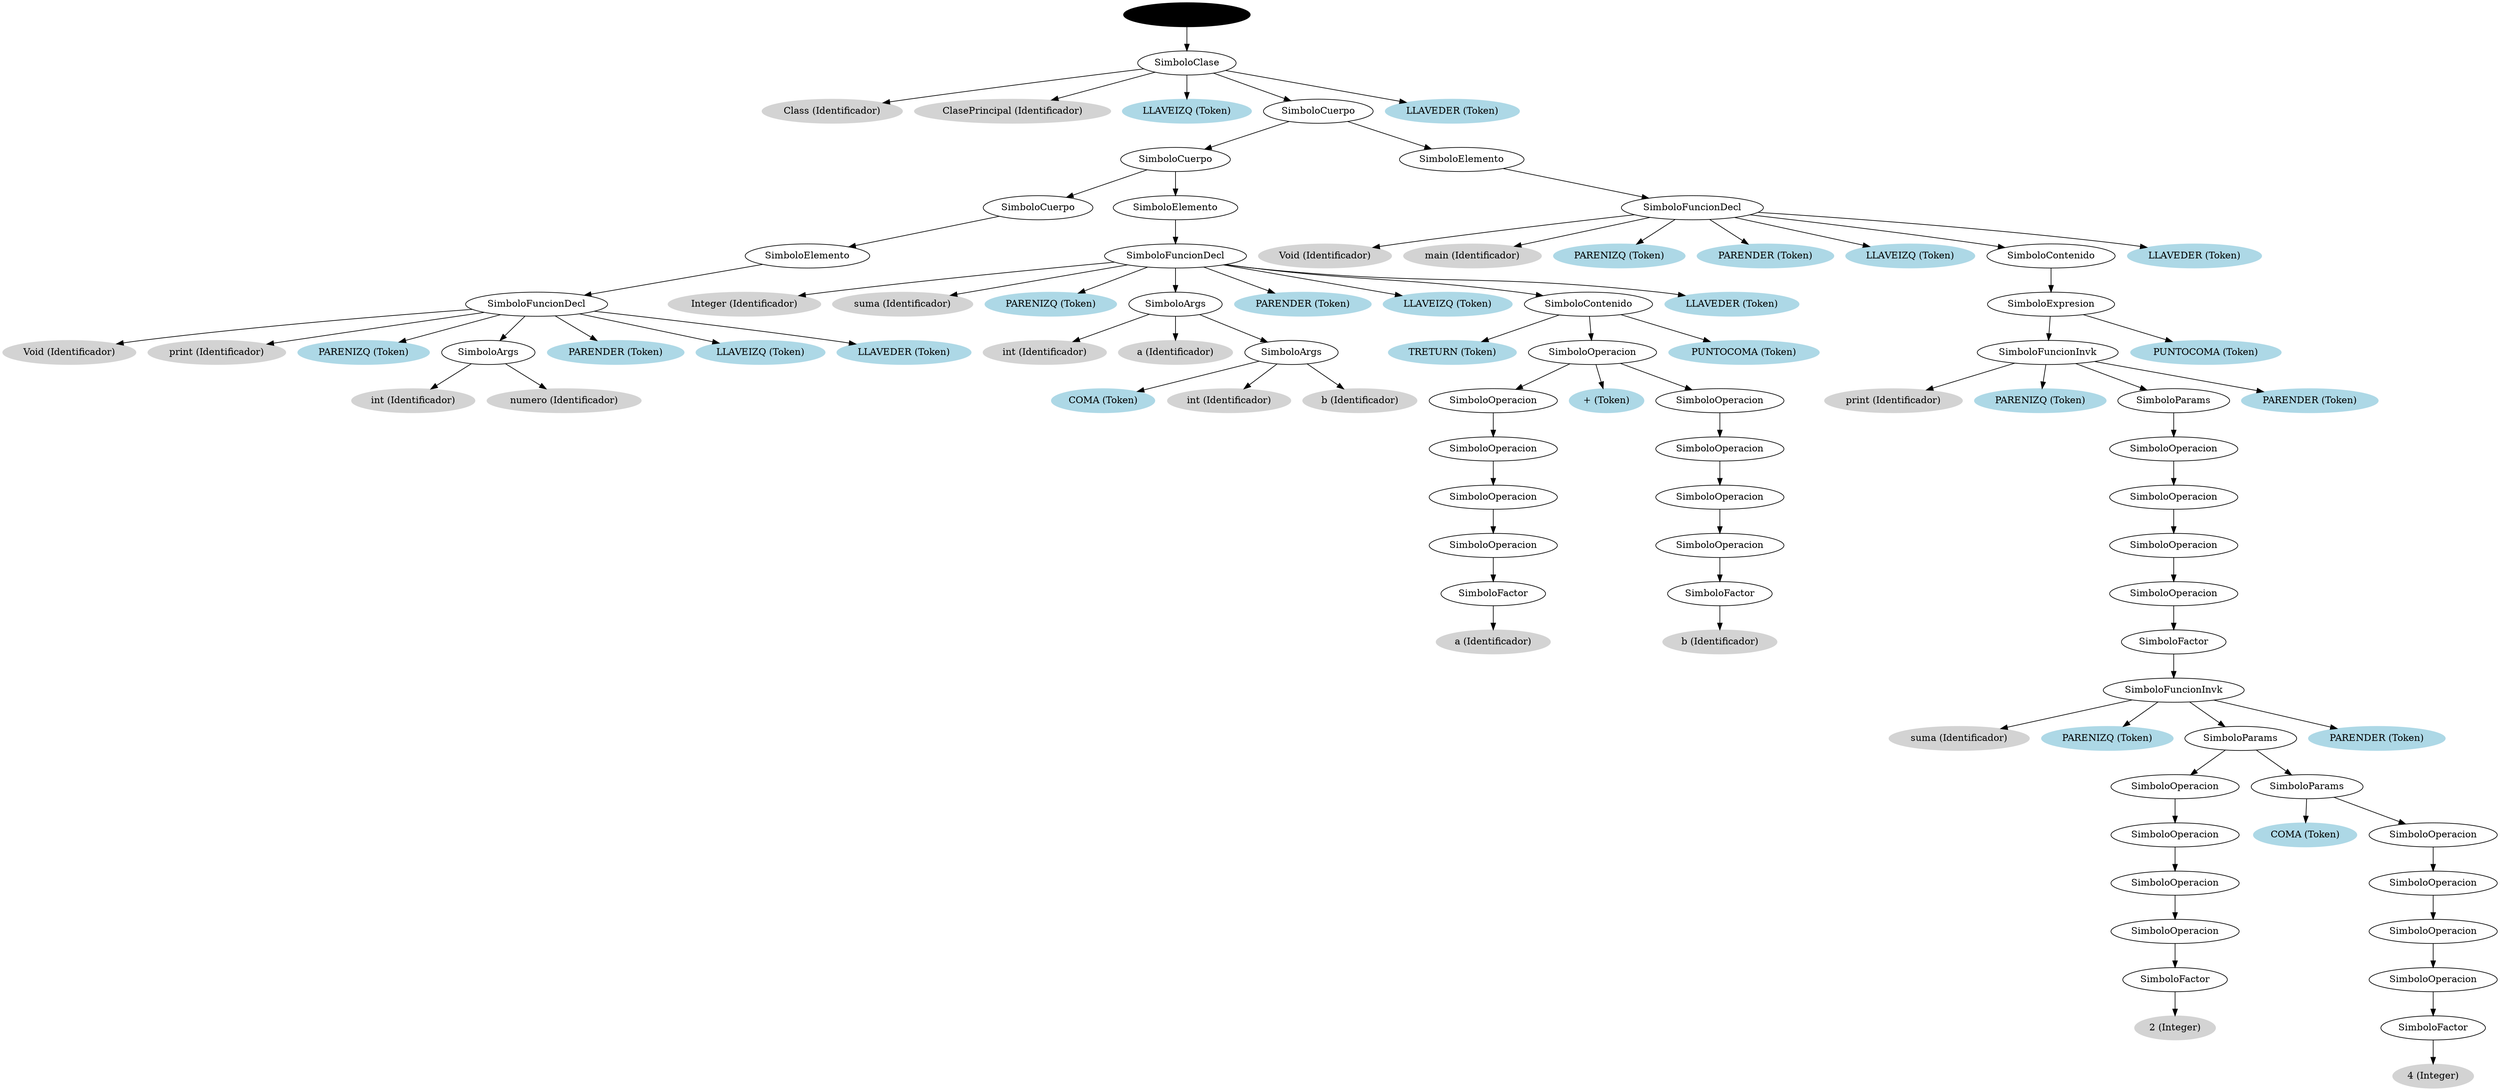 digraph G {

47 -> 46
46 -> 56
56 [color=lightgrey,style=filled,label="Class (Identificador)"]
46 -> 57
57 [color=lightgrey,style=filled,label="ClasePrincipal (Identificador)"]
46 -> 58
58 [color=lightblue,style=filled,label="LLAVEIZQ (Token)"]
46 -> 45
45 -> 20
20 -> 3
3 -> 2
2 -> 1
1 -> 72
72 [color=lightgrey,style=filled,label="Void (Identificador)"]
1 -> 73
73 [color=lightgrey,style=filled,label="print (Identificador)"]
1 -> 74
74 [color=lightblue,style=filled,label="PARENIZQ (Token)"]
1 -> 0
0 -> 82
82 [color=lightgrey,style=filled,label="int (Identificador)"]
0 -> 83
83 [color=lightgrey,style=filled,label="numero (Identificador)"]
0 [label="SimboloArgs"]
1 -> 75
75 [color=lightblue,style=filled,label="PARENDER (Token)"]
1 -> 76
76 [color=lightblue,style=filled,label="LLAVEIZQ (Token)"]
1 -> 77
77 [color=lightblue,style=filled,label="LLAVEDER (Token)"]
1 [label="SimboloFuncionDecl"]
2 [label="SimboloElemento"]
3 [label="SimboloCuerpo"]
20 -> 19
19 -> 18
18 -> 96
96 [color=lightgrey,style=filled,label="Integer (Identificador)"]
18 -> 97
97 [color=lightgrey,style=filled,label="suma (Identificador)"]
18 -> 98
98 [color=lightblue,style=filled,label="PARENIZQ (Token)"]
18 -> 5
5 -> 106
106 [color=lightgrey,style=filled,label="int (Identificador)"]
5 -> 107
107 [color=lightgrey,style=filled,label="a (Identificador)"]
5 -> 4
4 -> 114
114 [color=lightblue,style=filled,label="COMA (Token)"]
4 -> 115
115 [color=lightgrey,style=filled,label="int (Identificador)"]
4 -> 116
116 [color=lightgrey,style=filled,label="b (Identificador)"]
4 [label="SimboloArgs"]
5 [label="SimboloArgs"]
18 -> 99
99 [color=lightblue,style=filled,label="PARENDER (Token)"]
18 -> 100
100 [color=lightblue,style=filled,label="LLAVEIZQ (Token)"]
18 -> 17
17 -> 121
121 [color=lightblue,style=filled,label="TRETURN (Token)"]
17 -> 16
16 -> 10
10 -> 9
9 -> 8
8 -> 7
7 -> 6
6 -> 128
128 [color=lightgrey,style=filled,label="a (Identificador)"]
6 [label="SimboloFactor"]
7 [label="SimboloOperacion"]
8 [label="SimboloOperacion"]
9 [label="SimboloOperacion"]
10 [label="SimboloOperacion"]
16 -> 125
125 [color=lightblue,style=filled,label="+ (Token)"]
16 -> 15
15 -> 14
14 -> 13
13 -> 12
12 -> 11
11 -> 131
131 [color=lightgrey,style=filled,label="b (Identificador)"]
11 [label="SimboloFactor"]
12 [label="SimboloOperacion"]
13 [label="SimboloOperacion"]
14 [label="SimboloOperacion"]
15 [label="SimboloOperacion"]
16 [label="SimboloOperacion"]
17 -> 122
122 [color=lightblue,style=filled,label="PUNTOCOMA (Token)"]
17 [label="SimboloContenido"]
18 -> 101
101 [color=lightblue,style=filled,label="LLAVEDER (Token)"]
18 [label="SimboloFuncionDecl"]
19 [label="SimboloElemento"]
20 [label="SimboloCuerpo"]
45 -> 44
44 -> 43
43 -> 144
144 [color=lightgrey,style=filled,label="Void (Identificador)"]
43 -> 145
145 [color=lightgrey,style=filled,label="main (Identificador)"]
43 -> 146
146 [color=lightblue,style=filled,label="PARENIZQ (Token)"]
43 -> 147
147 [color=lightblue,style=filled,label="PARENDER (Token)"]
43 -> 148
148 [color=lightblue,style=filled,label="LLAVEIZQ (Token)"]
43 -> 42
42 -> 41
41 -> 40
40 -> 159
159 [color=lightgrey,style=filled,label="print (Identificador)"]
40 -> 160
160 [color=lightblue,style=filled,label="PARENIZQ (Token)"]
40 -> 39
39 -> 38
38 -> 37
37 -> 36
36 -> 35
35 -> 34
34 -> 33
33 -> 168
168 [color=lightgrey,style=filled,label="suma (Identificador)"]
33 -> 169
169 [color=lightblue,style=filled,label="PARENIZQ (Token)"]
33 -> 32
32 -> 25
25 -> 24
24 -> 23
23 -> 22
22 -> 21
21 -> 173
173 [color=lightgrey,style=filled,label="2 (Integer)"]
21 [label="SimboloFactor"]
22 [label="SimboloOperacion"]
23 [label="SimboloOperacion"]
24 [label="SimboloOperacion"]
25 [label="SimboloOperacion"]
32 -> 31
31 -> 176
176 [color=lightblue,style=filled,label="COMA (Token)"]
31 -> 30
30 -> 29
29 -> 28
28 -> 27
27 -> 26
26 -> 179
179 [color=lightgrey,style=filled,label="4 (Integer)"]
26 [label="SimboloFactor"]
27 [label="SimboloOperacion"]
28 [label="SimboloOperacion"]
29 [label="SimboloOperacion"]
30 [label="SimboloOperacion"]
31 [label="SimboloParams"]
32 [label="SimboloParams"]
33 -> 170
170 [color=lightblue,style=filled,label="PARENDER (Token)"]
33 [label="SimboloFuncionInvk"]
34 [label="SimboloFactor"]
35 [label="SimboloOperacion"]
36 [label="SimboloOperacion"]
37 [label="SimboloOperacion"]
38 [label="SimboloOperacion"]
39 [label="SimboloParams"]
40 -> 161
161 [color=lightblue,style=filled,label="PARENDER (Token)"]
40 [label="SimboloFuncionInvk"]
41 -> 152
152 [color=lightblue,style=filled,label="PUNTOCOMA (Token)"]
41 [label="SimboloExpresion"]
42 [label="SimboloContenido"]
43 -> 149
149 [color=lightblue,style=filled,label="LLAVEDER (Token)"]
43 [label="SimboloFuncionDecl"]
44 [label="SimboloElemento"]
45 [label="SimboloCuerpo"]
46 -> 59
59 [color=lightblue,style=filled,label="LLAVEDER (Token)"]
46 [label="SimboloClase"]
47 [color=black,style=filled,label="SimboloPrograma"]

}
